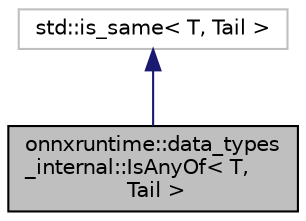 digraph "onnxruntime::data_types_internal::IsAnyOf&lt; T, Tail &gt;"
{
  edge [fontname="Helvetica",fontsize="10",labelfontname="Helvetica",labelfontsize="10"];
  node [fontname="Helvetica",fontsize="10",shape=record];
  Node2 [label="onnxruntime::data_types\l_internal::IsAnyOf\< T,\l Tail \>",height=0.2,width=0.4,color="black", fillcolor="grey75", style="filled", fontcolor="black"];
  Node3 -> Node2 [dir="back",color="midnightblue",fontsize="10",style="solid",fontname="Helvetica"];
  Node3 [label="std::is_same\< T, Tail \>",height=0.2,width=0.4,color="grey75", fillcolor="white", style="filled"];
}
